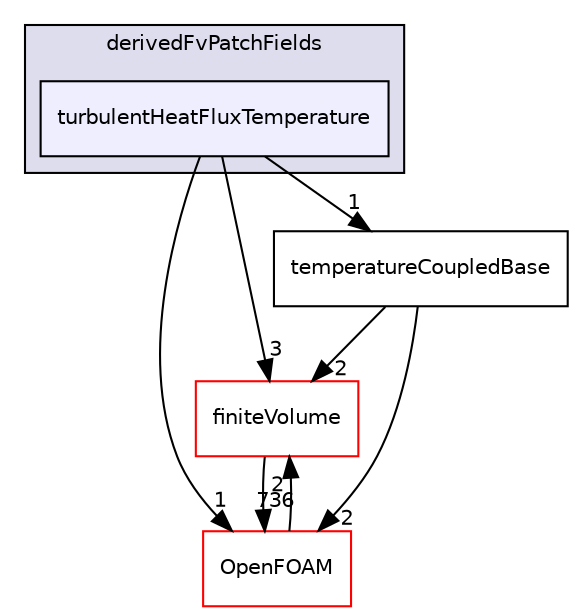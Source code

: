 digraph "src/TurbulenceModels/compressible/turbulentFluidThermoModels/derivedFvPatchFields/turbulentHeatFluxTemperature" {
  bgcolor=transparent;
  compound=true
  node [ fontsize="10", fontname="Helvetica"];
  edge [ labelfontsize="10", labelfontname="Helvetica"];
  subgraph clusterdir_d7c89f283599343304e45068c6742eff {
    graph [ bgcolor="#ddddee", pencolor="black", label="derivedFvPatchFields" fontname="Helvetica", fontsize="10", URL="dir_d7c89f283599343304e45068c6742eff.html"]
  dir_891ad0e908aa5154fb463a09121d8baa [shape=box, label="turbulentHeatFluxTemperature", style="filled", fillcolor="#eeeeff", pencolor="black", URL="dir_891ad0e908aa5154fb463a09121d8baa.html"];
  }
  dir_9bd15774b555cf7259a6fa18f99fe99b [shape=box label="finiteVolume" color="red" URL="dir_9bd15774b555cf7259a6fa18f99fe99b.html"];
  dir_c5473ff19b20e6ec4dfe5c310b3778a8 [shape=box label="OpenFOAM" color="red" URL="dir_c5473ff19b20e6ec4dfe5c310b3778a8.html"];
  dir_167e230efc27073194ca695e31623f20 [shape=box label="temperatureCoupledBase" URL="dir_167e230efc27073194ca695e31623f20.html"];
  dir_9bd15774b555cf7259a6fa18f99fe99b->dir_c5473ff19b20e6ec4dfe5c310b3778a8 [headlabel="736", labeldistance=1.5 headhref="dir_000894_001888.html"];
  dir_c5473ff19b20e6ec4dfe5c310b3778a8->dir_9bd15774b555cf7259a6fa18f99fe99b [headlabel="2", labeldistance=1.5 headhref="dir_001888_000894.html"];
  dir_891ad0e908aa5154fb463a09121d8baa->dir_9bd15774b555cf7259a6fa18f99fe99b [headlabel="3", labeldistance=1.5 headhref="dir_003005_000894.html"];
  dir_891ad0e908aa5154fb463a09121d8baa->dir_c5473ff19b20e6ec4dfe5c310b3778a8 [headlabel="1", labeldistance=1.5 headhref="dir_003005_001888.html"];
  dir_891ad0e908aa5154fb463a09121d8baa->dir_167e230efc27073194ca695e31623f20 [headlabel="1", labeldistance=1.5 headhref="dir_003005_002999.html"];
  dir_167e230efc27073194ca695e31623f20->dir_9bd15774b555cf7259a6fa18f99fe99b [headlabel="2", labeldistance=1.5 headhref="dir_002999_000894.html"];
  dir_167e230efc27073194ca695e31623f20->dir_c5473ff19b20e6ec4dfe5c310b3778a8 [headlabel="2", labeldistance=1.5 headhref="dir_002999_001888.html"];
}
